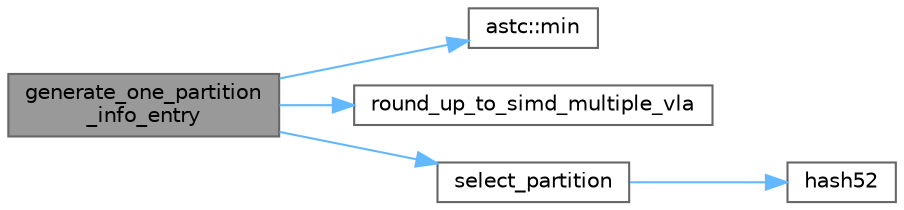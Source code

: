 digraph "generate_one_partition_info_entry"
{
 // LATEX_PDF_SIZE
  bgcolor="transparent";
  edge [fontname=Helvetica,fontsize=10,labelfontname=Helvetica,labelfontsize=10];
  node [fontname=Helvetica,fontsize=10,shape=box,height=0.2,width=0.4];
  rankdir="LR";
  Node1 [id="Node000001",label="generate_one_partition\l_info_entry",height=0.2,width=0.4,color="gray40", fillcolor="grey60", style="filled", fontcolor="black",tooltip="Generate a single partition info structure."];
  Node1 -> Node2 [id="edge5_Node000001_Node000002",color="steelblue1",style="solid",tooltip=" "];
  Node2 [id="Node000002",label="astc::min",height=0.2,width=0.4,color="grey40", fillcolor="white", style="filled",URL="$namespaceastc.html#af78c0d31374aa9923633a3a2abf8d738",tooltip="Return the minimum of two values."];
  Node1 -> Node3 [id="edge6_Node000001_Node000003",color="steelblue1",style="solid",tooltip=" "];
  Node3 [id="Node000003",label="round_up_to_simd_multiple_vla",height=0.2,width=0.4,color="grey40", fillcolor="white", style="filled",URL="$astcenc__vecmathlib_8h.html#ae36622d837079b4899b971731c2dda37",tooltip="Round a count up to the largest multiple of the SIMD width."];
  Node1 -> Node4 [id="edge7_Node000001_Node000004",color="steelblue1",style="solid",tooltip=" "];
  Node4 [id="Node000004",label="select_partition",height=0.2,width=0.4,color="grey40", fillcolor="white", style="filled",URL="$astcenc__partition__tables_8cpp.html#a57b1b10c9fc1e915dcf985ea37a8cbf6",tooltip="Select texel assignment for a single coordinate."];
  Node4 -> Node5 [id="edge8_Node000004_Node000005",color="steelblue1",style="solid",tooltip=" "];
  Node5 [id="Node000005",label="hash52",height=0.2,width=0.4,color="grey40", fillcolor="white", style="filled",URL="$astcenc__partition__tables_8cpp.html#a28958825dfb33d5371f54dae6d247f8a",tooltip="Hash function used for procedural partition assignment."];
}
